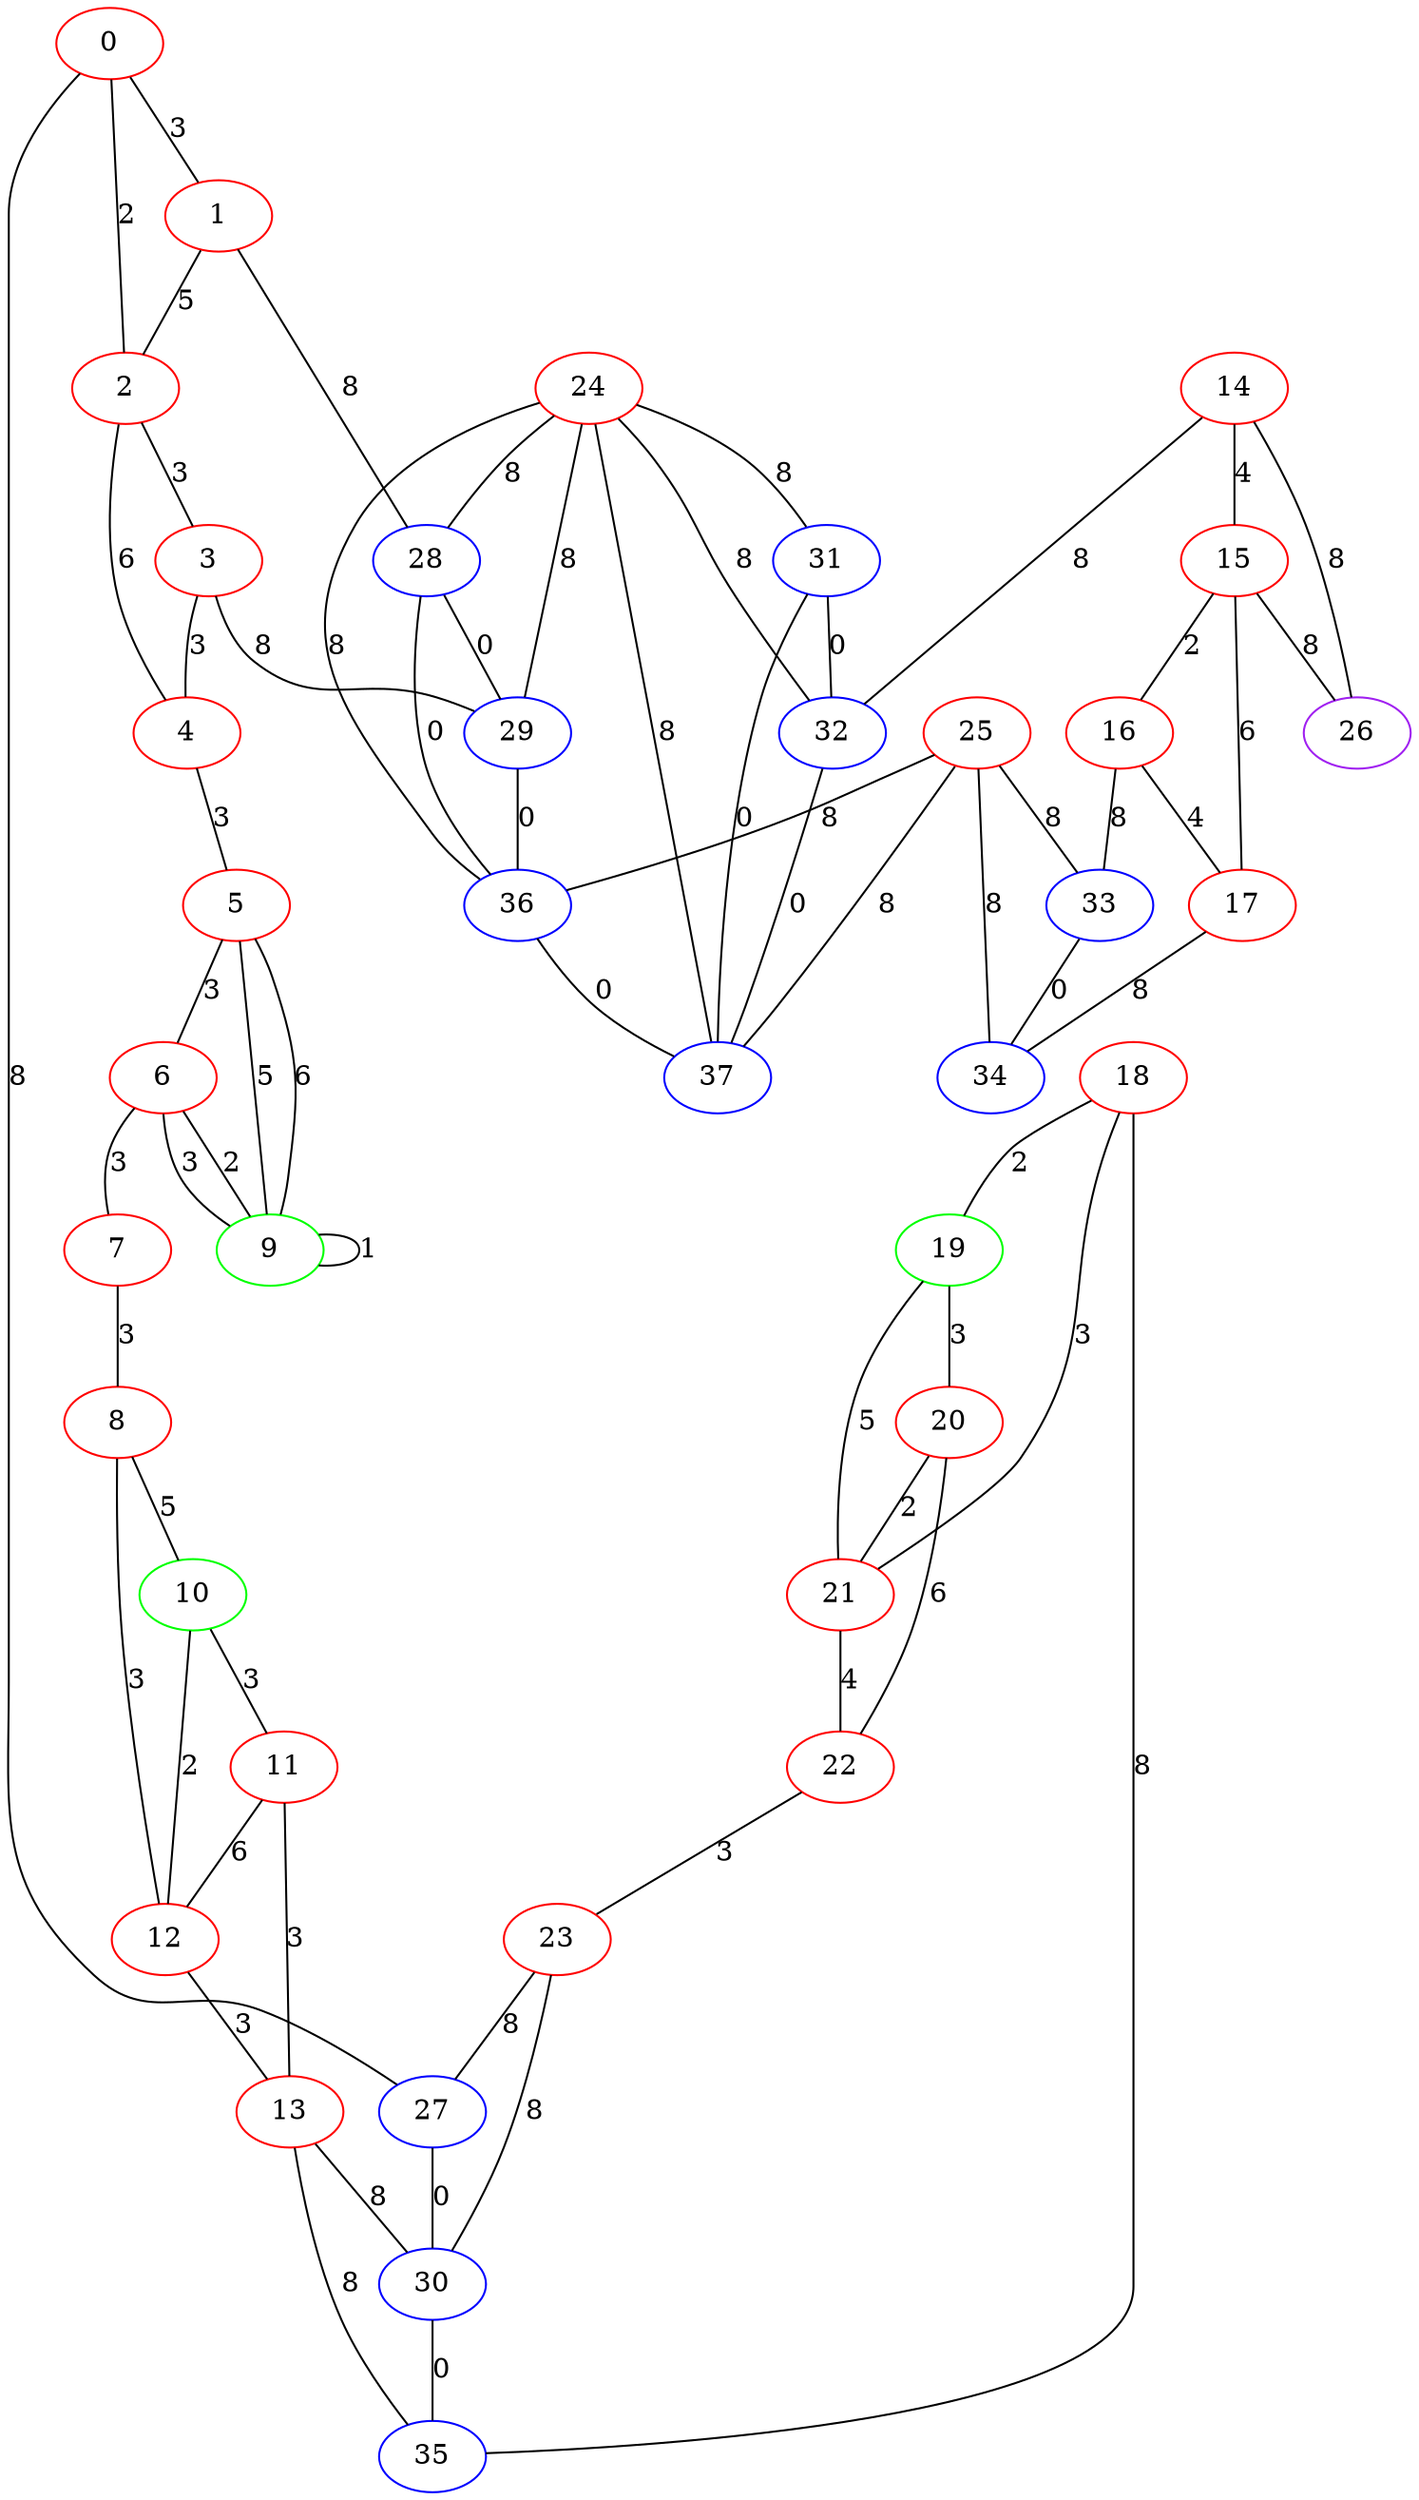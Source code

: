 graph "" {
0 [color=red, weight=1];
1 [color=red, weight=1];
2 [color=red, weight=1];
3 [color=red, weight=1];
4 [color=red, weight=1];
5 [color=red, weight=1];
6 [color=red, weight=1];
7 [color=red, weight=1];
8 [color=red, weight=1];
9 [color=green, weight=2];
10 [color=green, weight=2];
11 [color=red, weight=1];
12 [color=red, weight=1];
13 [color=red, weight=1];
14 [color=red, weight=1];
15 [color=red, weight=1];
16 [color=red, weight=1];
17 [color=red, weight=1];
18 [color=red, weight=1];
19 [color=green, weight=2];
20 [color=red, weight=1];
21 [color=red, weight=1];
22 [color=red, weight=1];
23 [color=red, weight=1];
24 [color=red, weight=1];
25 [color=red, weight=1];
26 [color=purple, weight=4];
27 [color=blue, weight=3];
28 [color=blue, weight=3];
29 [color=blue, weight=3];
30 [color=blue, weight=3];
31 [color=blue, weight=3];
32 [color=blue, weight=3];
33 [color=blue, weight=3];
34 [color=blue, weight=3];
35 [color=blue, weight=3];
36 [color=blue, weight=3];
37 [color=blue, weight=3];
0 -- 1  [key=0, label=3];
0 -- 2  [key=0, label=2];
0 -- 27  [key=0, label=8];
1 -- 2  [key=0, label=5];
1 -- 28  [key=0, label=8];
2 -- 3  [key=0, label=3];
2 -- 4  [key=0, label=6];
3 -- 4  [key=0, label=3];
3 -- 29  [key=0, label=8];
4 -- 5  [key=0, label=3];
5 -- 9  [key=0, label=5];
5 -- 9  [key=1, label=6];
5 -- 6  [key=0, label=3];
6 -- 9  [key=0, label=2];
6 -- 9  [key=1, label=3];
6 -- 7  [key=0, label=3];
7 -- 8  [key=0, label=3];
8 -- 10  [key=0, label=5];
8 -- 12  [key=0, label=3];
9 -- 9  [key=0, label=1];
10 -- 11  [key=0, label=3];
10 -- 12  [key=0, label=2];
11 -- 12  [key=0, label=6];
11 -- 13  [key=0, label=3];
12 -- 13  [key=0, label=3];
13 -- 35  [key=0, label=8];
13 -- 30  [key=0, label=8];
14 -- 32  [key=0, label=8];
14 -- 26  [key=0, label=8];
14 -- 15  [key=0, label=4];
15 -- 16  [key=0, label=2];
15 -- 17  [key=0, label=6];
15 -- 26  [key=0, label=8];
16 -- 17  [key=0, label=4];
16 -- 33  [key=0, label=8];
17 -- 34  [key=0, label=8];
18 -- 35  [key=0, label=8];
18 -- 19  [key=0, label=2];
18 -- 21  [key=0, label=3];
19 -- 20  [key=0, label=3];
19 -- 21  [key=0, label=5];
20 -- 21  [key=0, label=2];
20 -- 22  [key=0, label=6];
21 -- 22  [key=0, label=4];
22 -- 23  [key=0, label=3];
23 -- 27  [key=0, label=8];
23 -- 30  [key=0, label=8];
24 -- 32  [key=0, label=8];
24 -- 36  [key=0, label=8];
24 -- 37  [key=0, label=8];
24 -- 28  [key=0, label=8];
24 -- 29  [key=0, label=8];
24 -- 31  [key=0, label=8];
25 -- 33  [key=0, label=8];
25 -- 34  [key=0, label=8];
25 -- 36  [key=0, label=8];
25 -- 37  [key=0, label=8];
27 -- 30  [key=0, label=0];
28 -- 36  [key=0, label=0];
28 -- 29  [key=0, label=0];
29 -- 36  [key=0, label=0];
30 -- 35  [key=0, label=0];
31 -- 32  [key=0, label=0];
31 -- 37  [key=0, label=0];
32 -- 37  [key=0, label=0];
33 -- 34  [key=0, label=0];
36 -- 37  [key=0, label=0];
}
